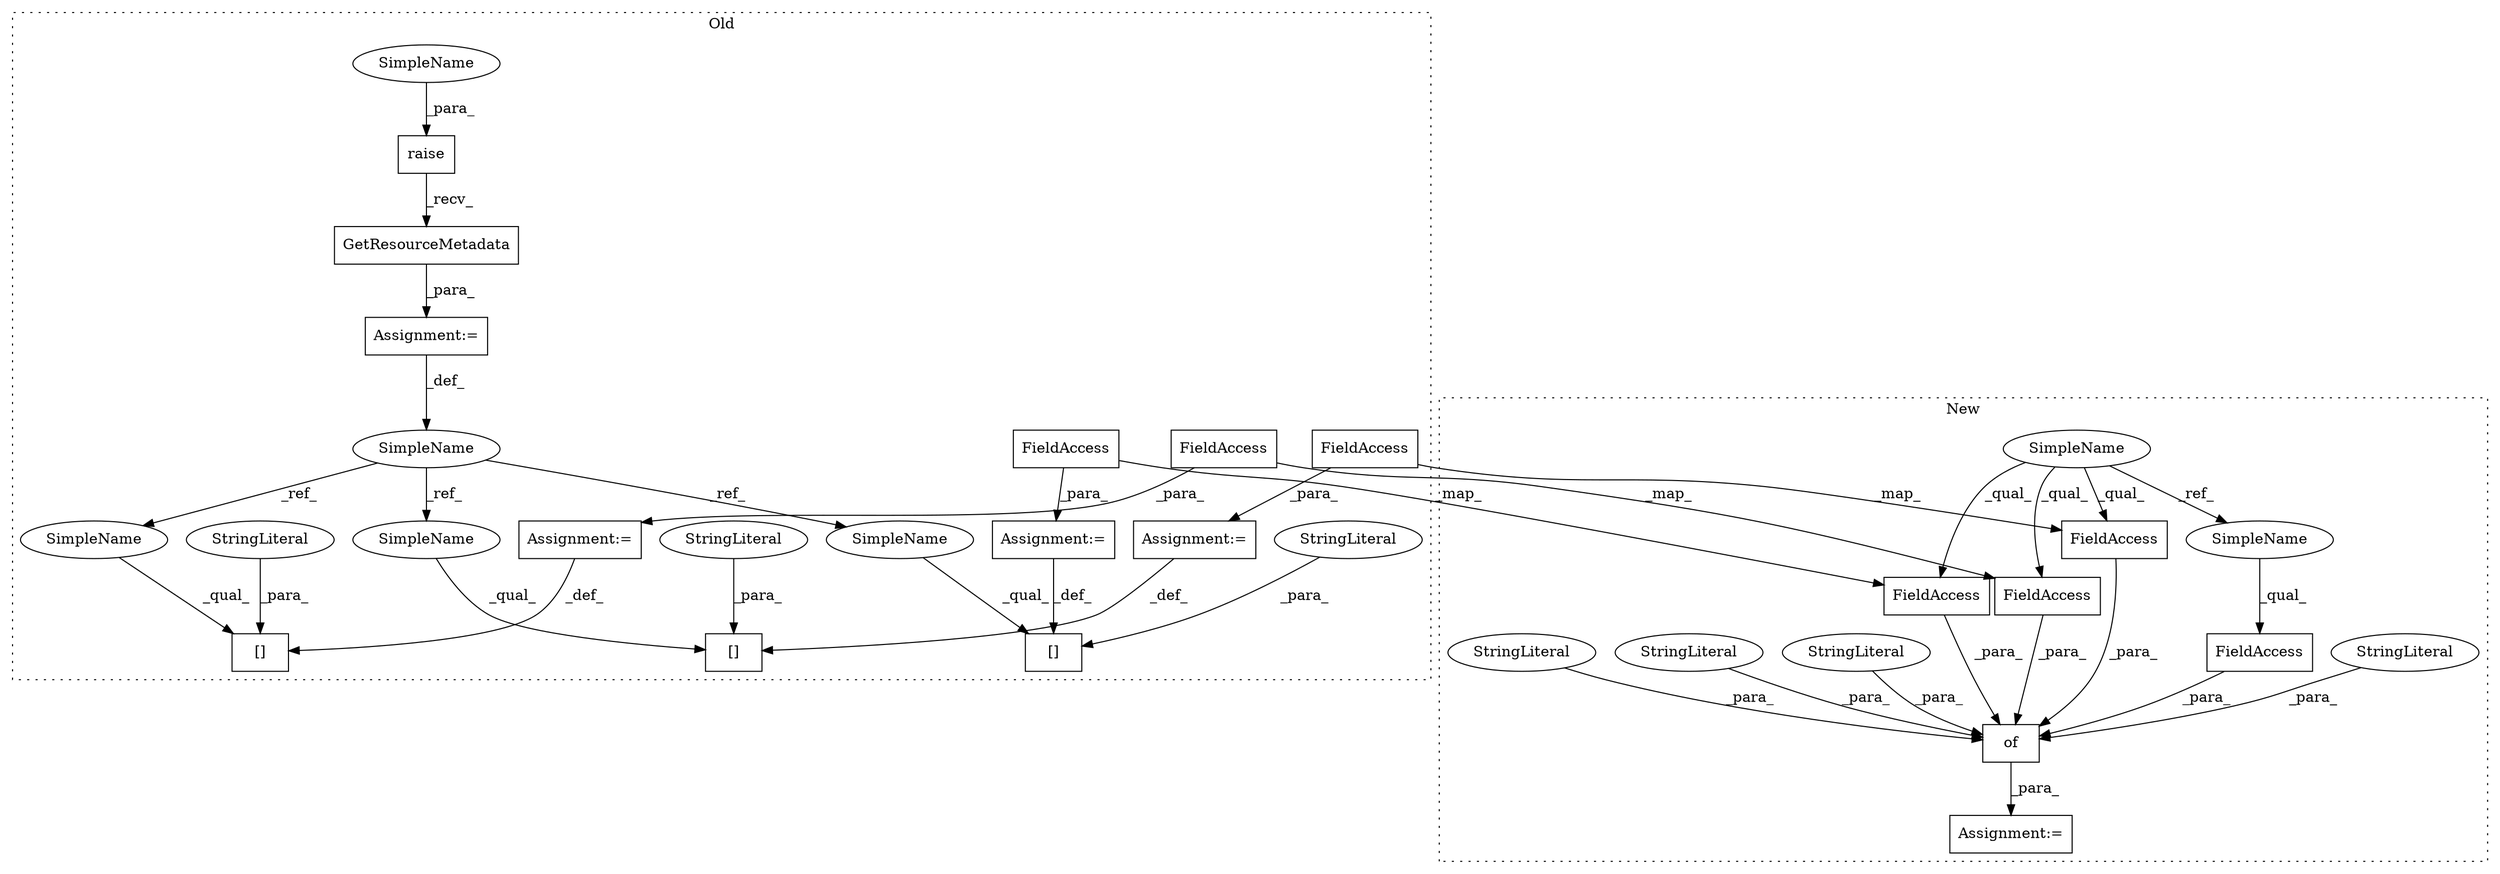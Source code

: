 digraph G {
subgraph cluster0 {
1 [label="raise" a="32" s="1918,1945" l="6,1" shape="box"];
4 [label="Assignment:=" a="7" s="1917" l="1" shape="box"];
5 [label="[]" a="2" s="2010,2028" l="7,1" shape="box"];
6 [label="SimpleName" a="42" s="1911" l="6" shape="ellipse"];
7 [label="[]" a="2" s="1974,1990" l="7,1" shape="box"];
9 [label="GetResourceMetadata" a="32" s="1947" l="21" shape="box"];
10 [label="[]" a="2" s="2050,2065" l="7,1" shape="box"];
11 [label="StringLiteral" a="45" s="2017" l="11" shape="ellipse"];
12 [label="Assignment:=" a="7" s="2066" l="1" shape="box"];
13 [label="Assignment:=" a="7" s="2029" l="1" shape="box"];
15 [label="StringLiteral" a="45" s="1981" l="9" shape="ellipse"];
16 [label="StringLiteral" a="45" s="2057" l="8" shape="ellipse"];
18 [label="FieldAccess" a="22" s="2030" l="14" shape="box"];
22 [label="Assignment:=" a="7" s="1991" l="1" shape="box"];
25 [label="FieldAccess" a="22" s="2067" l="17" shape="box"];
26 [label="FieldAccess" a="22" s="1992" l="12" shape="box"];
28 [label="SimpleName" a="42" s="2050" l="6" shape="ellipse"];
29 [label="SimpleName" a="42" s="2010" l="6" shape="ellipse"];
30 [label="SimpleName" a="42" s="1974" l="6" shape="ellipse"];
32 [label="SimpleName" a="42" s="1941" l="4" shape="ellipse"];
label = "Old";
style="dotted";
}
subgraph cluster1 {
2 [label="of" a="32" s="2031,2291" l="3,1" shape="box"];
3 [label="Assignment:=" a="7" s="2026" l="1" shape="box"];
8 [label="FieldAccess" a="22" s="2063" l="19" shape="box"];
14 [label="StringLiteral" a="45" s="2157" l="20" shape="ellipse"];
17 [label="SimpleName" a="42" s="1985" l="4" shape="ellipse"];
19 [label="FieldAccess" a="22" s="2142" l="14" shape="box"];
20 [label="StringLiteral" a="45" s="2034" l="28" shape="ellipse"];
21 [label="StringLiteral" a="45" s="2118" l="23" shape="ellipse"];
23 [label="StringLiteral" a="45" s="2196" l="26" shape="ellipse"];
24 [label="FieldAccess" a="22" s="2178" l="17" shape="box"];
27 [label="FieldAccess" a="22" s="2105" l="12" shape="box"];
31 [label="SimpleName" a="42" s="2063" l="4" shape="ellipse"];
label = "New";
style="dotted";
}
1 -> 9 [label="_recv_"];
2 -> 3 [label="_para_"];
4 -> 6 [label="_def_"];
6 -> 28 [label="_ref_"];
6 -> 30 [label="_ref_"];
6 -> 29 [label="_ref_"];
8 -> 2 [label="_para_"];
9 -> 4 [label="_para_"];
11 -> 5 [label="_para_"];
12 -> 10 [label="_def_"];
13 -> 5 [label="_def_"];
14 -> 2 [label="_para_"];
15 -> 7 [label="_para_"];
16 -> 10 [label="_para_"];
17 -> 31 [label="_ref_"];
17 -> 24 [label="_qual_"];
17 -> 19 [label="_qual_"];
17 -> 27 [label="_qual_"];
18 -> 13 [label="_para_"];
18 -> 19 [label="_map_"];
19 -> 2 [label="_para_"];
20 -> 2 [label="_para_"];
21 -> 2 [label="_para_"];
22 -> 7 [label="_def_"];
23 -> 2 [label="_para_"];
24 -> 2 [label="_para_"];
25 -> 12 [label="_para_"];
25 -> 24 [label="_map_"];
26 -> 22 [label="_para_"];
26 -> 27 [label="_map_"];
27 -> 2 [label="_para_"];
28 -> 10 [label="_qual_"];
29 -> 5 [label="_qual_"];
30 -> 7 [label="_qual_"];
31 -> 8 [label="_qual_"];
32 -> 1 [label="_para_"];
}